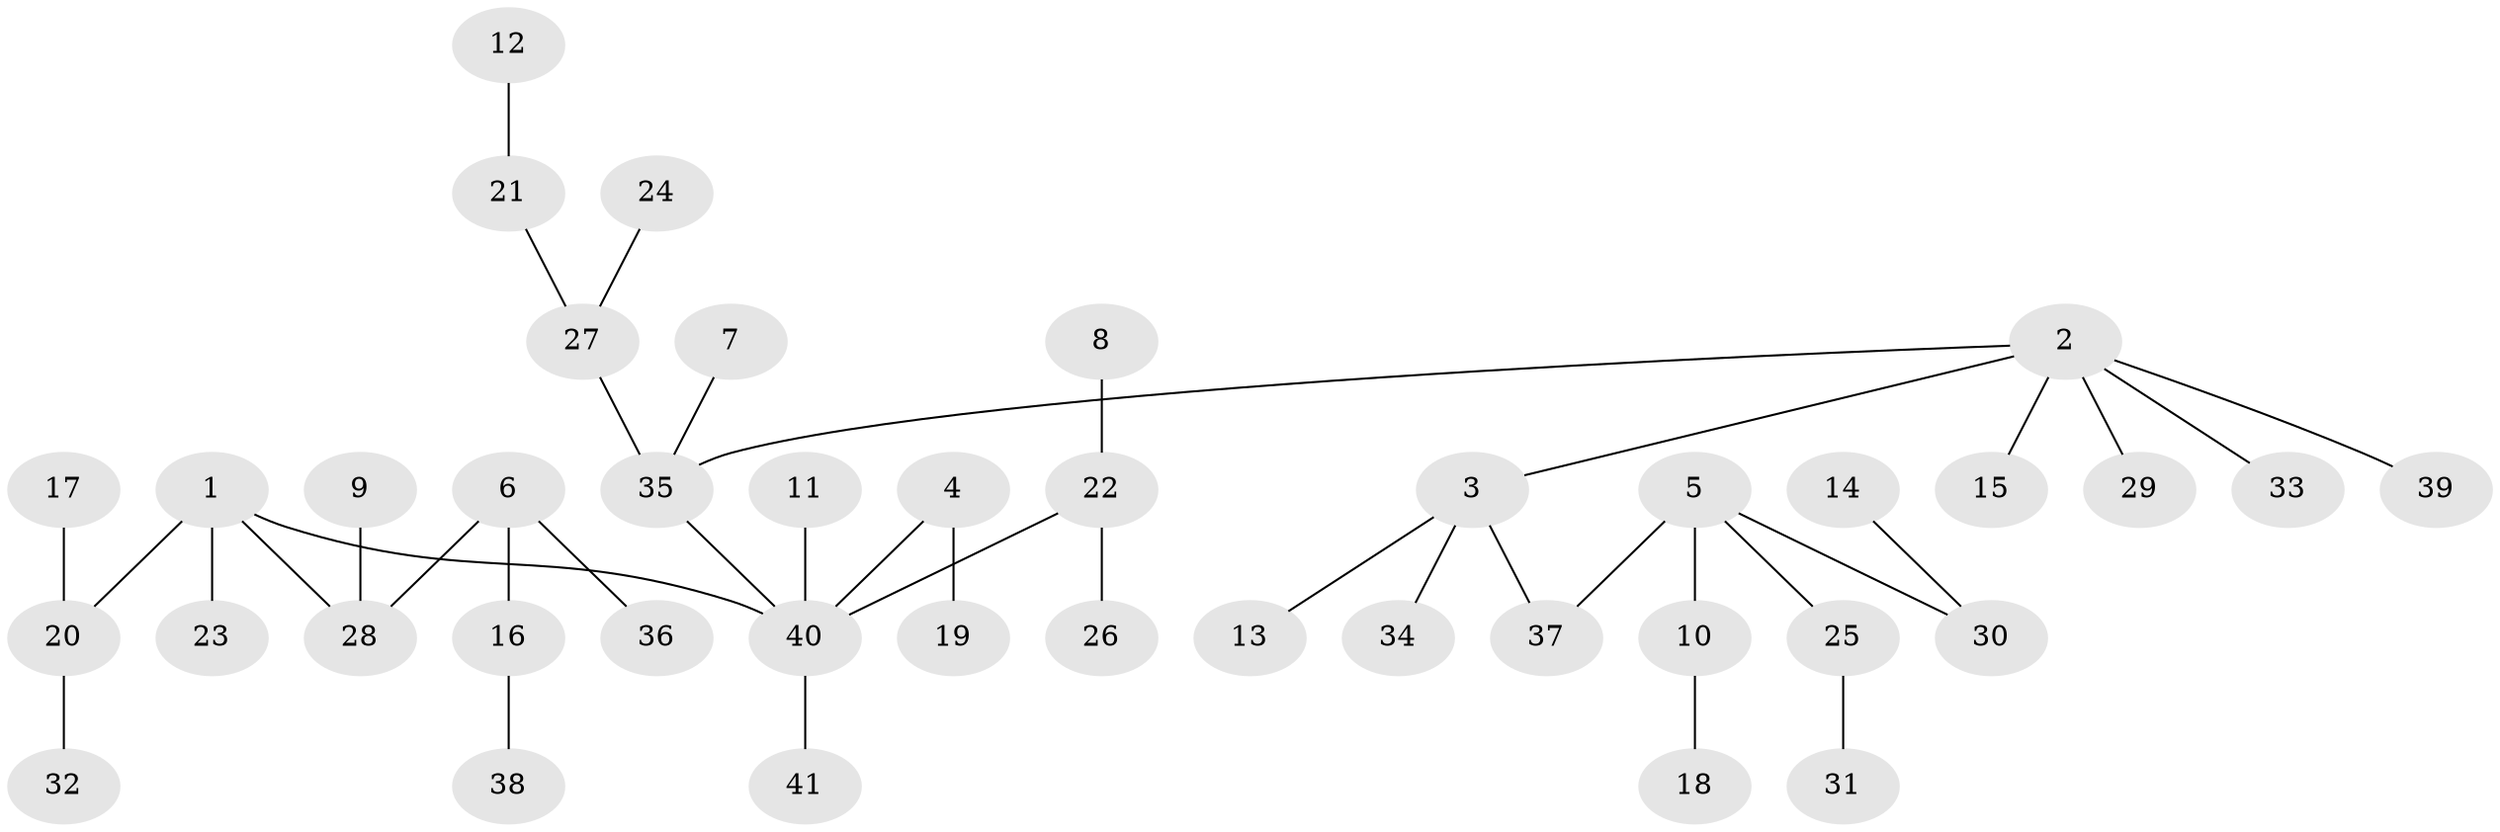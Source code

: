// original degree distribution, {4: 0.06172839506172839, 8: 0.012345679012345678, 6: 0.024691358024691357, 3: 0.14814814814814814, 2: 0.2345679012345679, 5: 0.012345679012345678, 1: 0.5061728395061729}
// Generated by graph-tools (version 1.1) at 2025/02/03/09/25 03:02:19]
// undirected, 41 vertices, 40 edges
graph export_dot {
graph [start="1"]
  node [color=gray90,style=filled];
  1;
  2;
  3;
  4;
  5;
  6;
  7;
  8;
  9;
  10;
  11;
  12;
  13;
  14;
  15;
  16;
  17;
  18;
  19;
  20;
  21;
  22;
  23;
  24;
  25;
  26;
  27;
  28;
  29;
  30;
  31;
  32;
  33;
  34;
  35;
  36;
  37;
  38;
  39;
  40;
  41;
  1 -- 20 [weight=1.0];
  1 -- 23 [weight=1.0];
  1 -- 28 [weight=1.0];
  1 -- 40 [weight=1.0];
  2 -- 3 [weight=1.0];
  2 -- 15 [weight=1.0];
  2 -- 29 [weight=1.0];
  2 -- 33 [weight=1.0];
  2 -- 35 [weight=1.0];
  2 -- 39 [weight=1.0];
  3 -- 13 [weight=1.0];
  3 -- 34 [weight=1.0];
  3 -- 37 [weight=1.0];
  4 -- 19 [weight=1.0];
  4 -- 40 [weight=1.0];
  5 -- 10 [weight=1.0];
  5 -- 25 [weight=1.0];
  5 -- 30 [weight=1.0];
  5 -- 37 [weight=1.0];
  6 -- 16 [weight=1.0];
  6 -- 28 [weight=1.0];
  6 -- 36 [weight=1.0];
  7 -- 35 [weight=1.0];
  8 -- 22 [weight=1.0];
  9 -- 28 [weight=1.0];
  10 -- 18 [weight=1.0];
  11 -- 40 [weight=1.0];
  12 -- 21 [weight=1.0];
  14 -- 30 [weight=1.0];
  16 -- 38 [weight=1.0];
  17 -- 20 [weight=1.0];
  20 -- 32 [weight=1.0];
  21 -- 27 [weight=1.0];
  22 -- 26 [weight=1.0];
  22 -- 40 [weight=1.0];
  24 -- 27 [weight=1.0];
  25 -- 31 [weight=1.0];
  27 -- 35 [weight=1.0];
  35 -- 40 [weight=1.0];
  40 -- 41 [weight=1.0];
}
